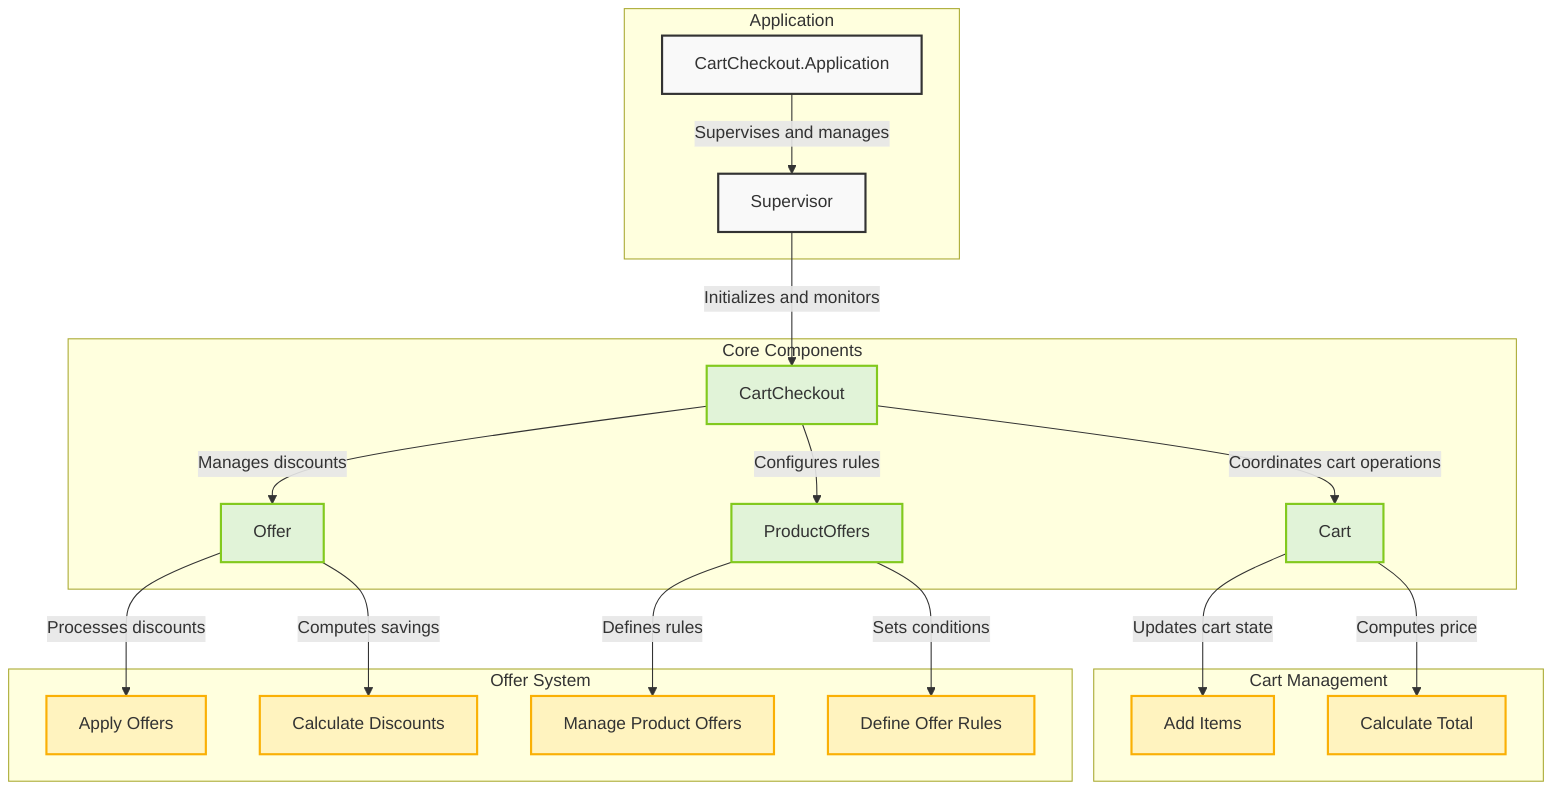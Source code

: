 graph TB
    subgraph Application
        A[CartCheckout.Application] -->|"Supervises and manages"| B[Supervisor]
    end

    subgraph Core Components
        C[CartCheckout] -->|"Coordinates cart operations"| D[Cart]
        C -->|"Manages discounts"| E[Offer]
        C -->|"Configures rules"| F[ProductOffers]
    end

    subgraph Cart Management
        D -->|"Updates cart state"| G[Add Items]
        D -->|"Computes price"| I[Calculate Total]
    end

    subgraph Offer System
        E -->|"Processes discounts"| J[Apply Offers]
        E -->|"Computes savings"| K[Calculate Discounts]
        F -->|"Defines rules"| L[Manage Product Offers]
        F -->|"Sets conditions"| M[Define Offer Rules]
    end

    B -->|"Initializes and monitors"| C

classDef default fill:#f9f9f9,stroke:#333,stroke-width:2px;
classDef module fill:#e1f3d8,stroke:#82c91e,stroke-width:2px;
classDef component fill:#fff3bf,stroke:#fab005,stroke-width:2px;

class A,B default;
class C,D,E,F module;
class G,I,J,K,L,M component;